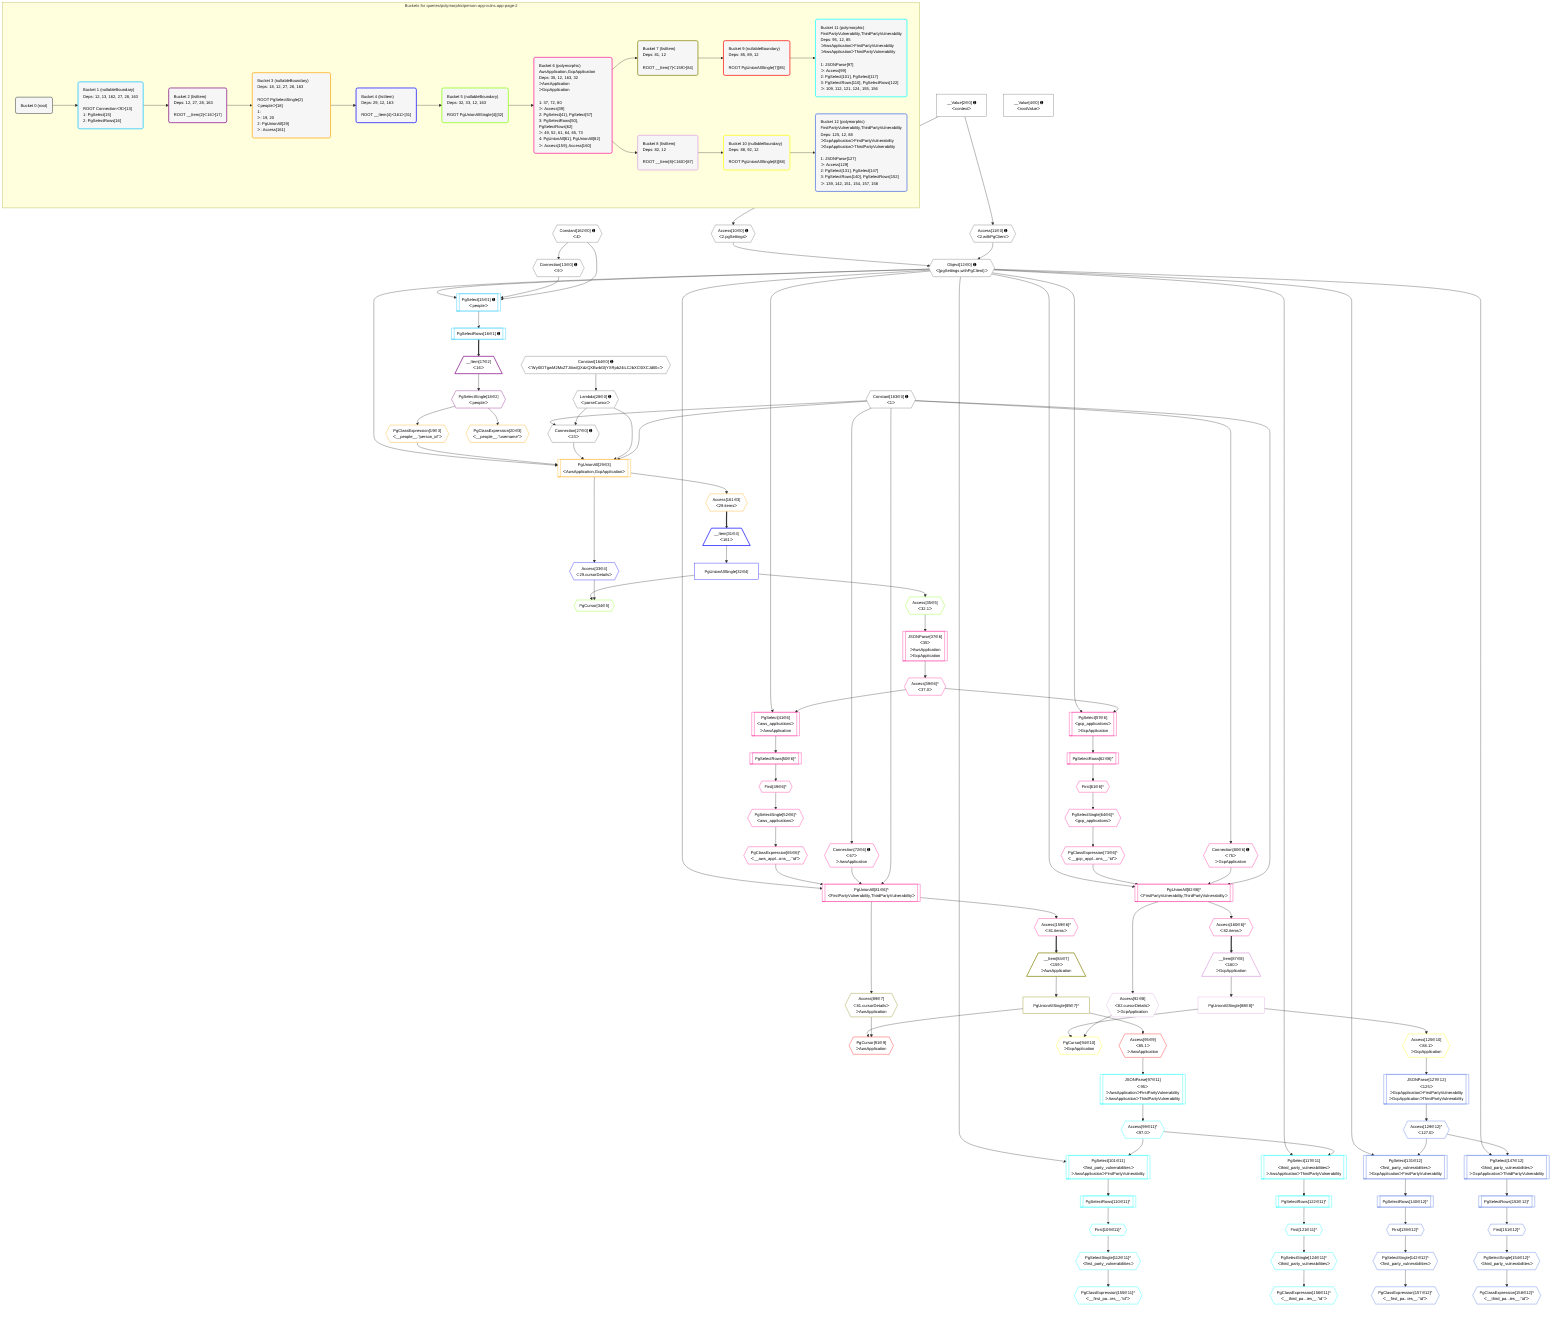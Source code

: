 %%{init: {'themeVariables': { 'fontSize': '12px'}}}%%
graph TD
    classDef path fill:#eee,stroke:#000,color:#000
    classDef plan fill:#fff,stroke-width:1px,color:#000
    classDef itemplan fill:#fff,stroke-width:2px,color:#000
    classDef unbatchedplan fill:#dff,stroke-width:1px,color:#000
    classDef sideeffectplan fill:#fcc,stroke-width:2px,color:#000
    classDef bucket fill:#f6f6f6,color:#000,stroke-width:2px,text-align:left

    subgraph "Buckets for queries/polymorphic/person-app-vulns.app-page-2"
    Bucket0("Bucket 0 (root)"):::bucket
    Bucket1("Bucket 1 (nullableBoundary)<br />Deps: 12, 13, 162, 27, 28, 163<br /><br />ROOT Connectionᐸ9ᐳ[13]<br />1: PgSelect[15]<br />2: PgSelectRows[16]"):::bucket
    Bucket2("Bucket 2 (listItem)<br />Deps: 12, 27, 28, 163<br /><br />ROOT __Item{2}ᐸ16ᐳ[17]"):::bucket
    Bucket3("Bucket 3 (nullableBoundary)<br />Deps: 18, 12, 27, 28, 163<br /><br />ROOT PgSelectSingle{2}ᐸpeopleᐳ[18]<br />1: <br />ᐳ: 19, 20<br />2: PgUnionAll[29]<br />ᐳ: Access[161]"):::bucket
    Bucket4("Bucket 4 (listItem)<br />Deps: 29, 12, 163<br /><br />ROOT __Item{4}ᐸ161ᐳ[31]"):::bucket
    Bucket5("Bucket 5 (nullableBoundary)<br />Deps: 32, 33, 12, 163<br /><br />ROOT PgUnionAllSingle{4}[32]"):::bucket
    Bucket6("Bucket 6 (polymorphic)<br />AwsApplication,GcpApplication<br />Deps: 35, 12, 163, 32<br />ᐳAwsApplication<br />ᐳGcpApplication<br /><br />1: 37, 72, 80<br />ᐳ: Access[39]<br />2: PgSelect[41], PgSelect[57]<br />3: PgSelectRows[50], PgSelectRows[62]<br />ᐳ: 49, 52, 61, 64, 65, 73<br />4: PgUnionAll[81], PgUnionAll[82]<br />ᐳ: Access[159], Access[160]"):::bucket
    Bucket7("Bucket 7 (listItem)<br />Deps: 81, 12<br /><br />ROOT __Item{7}ᐸ159ᐳ[84]"):::bucket
    Bucket8("Bucket 8 (listItem)<br />Deps: 82, 12<br /><br />ROOT __Item{8}ᐸ160ᐳ[87]"):::bucket
    Bucket9("Bucket 9 (nullableBoundary)<br />Deps: 85, 89, 12<br /><br />ROOT PgUnionAllSingle{7}[85]"):::bucket
    Bucket10("Bucket 10 (nullableBoundary)<br />Deps: 88, 92, 12<br /><br />ROOT PgUnionAllSingle{8}[88]"):::bucket
    Bucket11("Bucket 11 (polymorphic)<br />FirstPartyVulnerability,ThirdPartyVulnerability<br />Deps: 95, 12, 85<br />ᐳAwsApplicationᐳFirstPartyVulnerability<br />ᐳAwsApplicationᐳThirdPartyVulnerability<br /><br />1: JSONParse[97]<br />ᐳ: Access[99]<br />2: PgSelect[101], PgSelect[117]<br />3: PgSelectRows[110], PgSelectRows[122]<br />ᐳ: 109, 112, 121, 124, 155, 156"):::bucket
    Bucket12("Bucket 12 (polymorphic)<br />FirstPartyVulnerability,ThirdPartyVulnerability<br />Deps: 125, 12, 88<br />ᐳGcpApplicationᐳFirstPartyVulnerability<br />ᐳGcpApplicationᐳThirdPartyVulnerability<br /><br />1: JSONParse[127]<br />ᐳ: Access[129]<br />2: PgSelect[131], PgSelect[147]<br />3: PgSelectRows[140], PgSelectRows[152]<br />ᐳ: 139, 142, 151, 154, 157, 158"):::bucket
    end
    Bucket0 --> Bucket1
    Bucket1 --> Bucket2
    Bucket2 --> Bucket3
    Bucket3 --> Bucket4
    Bucket4 --> Bucket5
    Bucket5 --> Bucket6
    Bucket6 --> Bucket7 & Bucket8
    Bucket7 --> Bucket9
    Bucket8 --> Bucket10
    Bucket9 --> Bucket11
    Bucket10 --> Bucket12

    %% plan dependencies
    Object12{{"Object[12∈0] ➊<br />ᐸ{pgSettings,withPgClient}ᐳ"}}:::plan
    Access10{{"Access[10∈0] ➊<br />ᐸ2.pgSettingsᐳ"}}:::plan
    Access11{{"Access[11∈0] ➊<br />ᐸ2.withPgClientᐳ"}}:::plan
    Access10 & Access11 --> Object12
    Connection27{{"Connection[27∈0] ➊<br />ᐸ23ᐳ"}}:::plan
    Constant163{{"Constant[163∈0] ➊<br />ᐸ1ᐳ"}}:::plan
    Lambda28{{"Lambda[28∈0] ➊<br />ᐸparseCursorᐳ"}}:::plan
    Constant163 & Lambda28 --> Connection27
    __Value2["__Value[2∈0] ➊<br />ᐸcontextᐳ"]:::plan
    __Value2 --> Access10
    __Value2 --> Access11
    Connection13{{"Connection[13∈0] ➊<br />ᐸ9ᐳ"}}:::plan
    Constant162{{"Constant[162∈0] ➊<br />ᐸ4ᐳ"}}:::plan
    Constant162 --> Connection13
    Constant164{{"Constant[164∈0] ➊<br />ᐸ'WyI0OTgwM2MxZTJiIiwiQXdzQXBwbGljYXRpb24iLCJbXCI0XCJdIl0='ᐳ"}}:::plan
    Constant164 --> Lambda28
    __Value4["__Value[4∈0] ➊<br />ᐸrootValueᐳ"]:::plan
    PgSelect15[["PgSelect[15∈1] ➊<br />ᐸpeopleᐳ"]]:::plan
    Object12 & Connection13 & Constant162 --> PgSelect15
    PgSelectRows16[["PgSelectRows[16∈1] ➊"]]:::plan
    PgSelect15 --> PgSelectRows16
    __Item17[/"__Item[17∈2]<br />ᐸ16ᐳ"\]:::itemplan
    PgSelectRows16 ==> __Item17
    PgSelectSingle18{{"PgSelectSingle[18∈2]<br />ᐸpeopleᐳ"}}:::plan
    __Item17 --> PgSelectSingle18
    PgUnionAll29[["PgUnionAll[29∈3]<br />ᐸAwsApplication,GcpApplicationᐳ"]]:::plan
    PgClassExpression19{{"PgClassExpression[19∈3]<br />ᐸ__people__.”person_id”ᐳ"}}:::plan
    Object12 & PgClassExpression19 & Connection27 & Lambda28 & Constant163 --> PgUnionAll29
    PgSelectSingle18 --> PgClassExpression19
    PgClassExpression20{{"PgClassExpression[20∈3]<br />ᐸ__people__.”username”ᐳ"}}:::plan
    PgSelectSingle18 --> PgClassExpression20
    Access161{{"Access[161∈3]<br />ᐸ29.itemsᐳ"}}:::plan
    PgUnionAll29 --> Access161
    __Item31[/"__Item[31∈4]<br />ᐸ161ᐳ"\]:::itemplan
    Access161 ==> __Item31
    PgUnionAllSingle32["PgUnionAllSingle[32∈4]"]:::plan
    __Item31 --> PgUnionAllSingle32
    Access33{{"Access[33∈4]<br />ᐸ29.cursorDetailsᐳ"}}:::plan
    PgUnionAll29 --> Access33
    PgCursor34{{"PgCursor[34∈5]"}}:::plan
    PgUnionAllSingle32 & Access33 --> PgCursor34
    Access35{{"Access[35∈5]<br />ᐸ32.1ᐳ"}}:::plan
    PgUnionAllSingle32 --> Access35
    PgUnionAll81[["PgUnionAll[81∈6]^<br />ᐸFirstPartyVulnerability,ThirdPartyVulnerabilityᐳ"]]:::plan
    PgClassExpression65{{"PgClassExpression[65∈6]^<br />ᐸ__aws_appl...ons__.”id”ᐳ"}}:::plan
    Connection72{{"Connection[72∈6] ➊<br />ᐸ67ᐳ<br />ᐳAwsApplication"}}:::plan
    Object12 & PgClassExpression65 & Connection72 & Constant163 --> PgUnionAll81
    PgUnionAll82[["PgUnionAll[82∈6]^<br />ᐸFirstPartyVulnerability,ThirdPartyVulnerabilityᐳ"]]:::plan
    PgClassExpression73{{"PgClassExpression[73∈6]^<br />ᐸ__gcp_appl...ons__.”id”ᐳ"}}:::plan
    Connection80{{"Connection[80∈6] ➊<br />ᐸ75ᐳ<br />ᐳGcpApplication"}}:::plan
    Object12 & PgClassExpression73 & Connection80 & Constant163 --> PgUnionAll82
    PgSelect41[["PgSelect[41∈6]<br />ᐸaws_applicationsᐳ<br />ᐳAwsApplication"]]:::plan
    Access39{{"Access[39∈6]^<br />ᐸ37.0ᐳ"}}:::plan
    Object12 & Access39 --> PgSelect41
    PgSelect57[["PgSelect[57∈6]<br />ᐸgcp_applicationsᐳ<br />ᐳGcpApplication"]]:::plan
    Object12 & Access39 --> PgSelect57
    JSONParse37[["JSONParse[37∈6]<br />ᐸ35ᐳ<br />ᐳAwsApplication<br />ᐳGcpApplication"]]:::plan
    Access35 --> JSONParse37
    JSONParse37 --> Access39
    First49{{"First[49∈6]^"}}:::plan
    PgSelectRows50[["PgSelectRows[50∈6]^"]]:::plan
    PgSelectRows50 --> First49
    PgSelect41 --> PgSelectRows50
    PgSelectSingle52{{"PgSelectSingle[52∈6]^<br />ᐸaws_applicationsᐳ"}}:::plan
    First49 --> PgSelectSingle52
    First61{{"First[61∈6]^"}}:::plan
    PgSelectRows62[["PgSelectRows[62∈6]^"]]:::plan
    PgSelectRows62 --> First61
    PgSelect57 --> PgSelectRows62
    PgSelectSingle64{{"PgSelectSingle[64∈6]^<br />ᐸgcp_applicationsᐳ"}}:::plan
    First61 --> PgSelectSingle64
    PgSelectSingle52 --> PgClassExpression65
    Constant163 --> Connection72
    PgSelectSingle64 --> PgClassExpression73
    Constant163 --> Connection80
    Access159{{"Access[159∈6]^<br />ᐸ81.itemsᐳ"}}:::plan
    PgUnionAll81 --> Access159
    Access160{{"Access[160∈6]^<br />ᐸ82.itemsᐳ"}}:::plan
    PgUnionAll82 --> Access160
    __Item84[/"__Item[84∈7]<br />ᐸ159ᐳ<br />ᐳAwsApplication"\]:::itemplan
    Access159 ==> __Item84
    PgUnionAllSingle85["PgUnionAllSingle[85∈7]^"]:::plan
    __Item84 --> PgUnionAllSingle85
    Access89{{"Access[89∈7]<br />ᐸ81.cursorDetailsᐳ<br />ᐳAwsApplication"}}:::plan
    PgUnionAll81 --> Access89
    PgCursor91{{"PgCursor[91∈9]<br />ᐳAwsApplication"}}:::plan
    PgUnionAllSingle85 & Access89 --> PgCursor91
    Access95{{"Access[95∈9]<br />ᐸ85.1ᐳ<br />ᐳAwsApplication"}}:::plan
    PgUnionAllSingle85 --> Access95
    PgSelect101[["PgSelect[101∈11]<br />ᐸfirst_party_vulnerabilitiesᐳ<br />ᐳAwsApplicationᐳFirstPartyVulnerability"]]:::plan
    Access99{{"Access[99∈11]^<br />ᐸ97.0ᐳ"}}:::plan
    Object12 & Access99 --> PgSelect101
    PgSelect117[["PgSelect[117∈11]<br />ᐸthird_party_vulnerabilitiesᐳ<br />ᐳAwsApplicationᐳThirdPartyVulnerability"]]:::plan
    Object12 & Access99 --> PgSelect117
    JSONParse97[["JSONParse[97∈11]<br />ᐸ95ᐳ<br />ᐳAwsApplicationᐳFirstPartyVulnerability<br />ᐳAwsApplicationᐳThirdPartyVulnerability"]]:::plan
    Access95 --> JSONParse97
    JSONParse97 --> Access99
    First109{{"First[109∈11]^"}}:::plan
    PgSelectRows110[["PgSelectRows[110∈11]^"]]:::plan
    PgSelectRows110 --> First109
    PgSelect101 --> PgSelectRows110
    PgSelectSingle112{{"PgSelectSingle[112∈11]^<br />ᐸfirst_party_vulnerabilitiesᐳ"}}:::plan
    First109 --> PgSelectSingle112
    First121{{"First[121∈11]^"}}:::plan
    PgSelectRows122[["PgSelectRows[122∈11]^"]]:::plan
    PgSelectRows122 --> First121
    PgSelect117 --> PgSelectRows122
    PgSelectSingle124{{"PgSelectSingle[124∈11]^<br />ᐸthird_party_vulnerabilitiesᐳ"}}:::plan
    First121 --> PgSelectSingle124
    PgClassExpression155{{"PgClassExpression[155∈11]^<br />ᐸ__first_pa...ies__.”id”ᐳ"}}:::plan
    PgSelectSingle112 --> PgClassExpression155
    PgClassExpression156{{"PgClassExpression[156∈11]^<br />ᐸ__third_pa...ies__.”id”ᐳ"}}:::plan
    PgSelectSingle124 --> PgClassExpression156
    __Item87[/"__Item[87∈8]<br />ᐸ160ᐳ<br />ᐳGcpApplication"\]:::itemplan
    Access160 ==> __Item87
    PgUnionAllSingle88["PgUnionAllSingle[88∈8]^"]:::plan
    __Item87 --> PgUnionAllSingle88
    Access92{{"Access[92∈8]<br />ᐸ82.cursorDetailsᐳ<br />ᐳGcpApplication"}}:::plan
    PgUnionAll82 --> Access92
    PgCursor94{{"PgCursor[94∈10]<br />ᐳGcpApplication"}}:::plan
    PgUnionAllSingle88 & Access92 --> PgCursor94
    Access125{{"Access[125∈10]<br />ᐸ88.1ᐳ<br />ᐳGcpApplication"}}:::plan
    PgUnionAllSingle88 --> Access125
    PgSelect131[["PgSelect[131∈12]<br />ᐸfirst_party_vulnerabilitiesᐳ<br />ᐳGcpApplicationᐳFirstPartyVulnerability"]]:::plan
    Access129{{"Access[129∈12]^<br />ᐸ127.0ᐳ"}}:::plan
    Object12 & Access129 --> PgSelect131
    PgSelect147[["PgSelect[147∈12]<br />ᐸthird_party_vulnerabilitiesᐳ<br />ᐳGcpApplicationᐳThirdPartyVulnerability"]]:::plan
    Object12 & Access129 --> PgSelect147
    JSONParse127[["JSONParse[127∈12]<br />ᐸ125ᐳ<br />ᐳGcpApplicationᐳFirstPartyVulnerability<br />ᐳGcpApplicationᐳThirdPartyVulnerability"]]:::plan
    Access125 --> JSONParse127
    JSONParse127 --> Access129
    First139{{"First[139∈12]^"}}:::plan
    PgSelectRows140[["PgSelectRows[140∈12]^"]]:::plan
    PgSelectRows140 --> First139
    PgSelect131 --> PgSelectRows140
    PgSelectSingle142{{"PgSelectSingle[142∈12]^<br />ᐸfirst_party_vulnerabilitiesᐳ"}}:::plan
    First139 --> PgSelectSingle142
    First151{{"First[151∈12]^"}}:::plan
    PgSelectRows152[["PgSelectRows[152∈12]^"]]:::plan
    PgSelectRows152 --> First151
    PgSelect147 --> PgSelectRows152
    PgSelectSingle154{{"PgSelectSingle[154∈12]^<br />ᐸthird_party_vulnerabilitiesᐳ"}}:::plan
    First151 --> PgSelectSingle154
    PgClassExpression157{{"PgClassExpression[157∈12]^<br />ᐸ__first_pa...ies__.”id”ᐳ"}}:::plan
    PgSelectSingle142 --> PgClassExpression157
    PgClassExpression158{{"PgClassExpression[158∈12]^<br />ᐸ__third_pa...ies__.”id”ᐳ"}}:::plan
    PgSelectSingle154 --> PgClassExpression158

    %% define steps
    classDef bucket0 stroke:#696969
    class Bucket0,__Value2,__Value4,Access10,Access11,Object12,Connection13,Connection27,Lambda28,Constant162,Constant163,Constant164 bucket0
    classDef bucket1 stroke:#00bfff
    class Bucket1,PgSelect15,PgSelectRows16 bucket1
    classDef bucket2 stroke:#7f007f
    class Bucket2,__Item17,PgSelectSingle18 bucket2
    classDef bucket3 stroke:#ffa500
    class Bucket3,PgClassExpression19,PgClassExpression20,PgUnionAll29,Access161 bucket3
    classDef bucket4 stroke:#0000ff
    class Bucket4,__Item31,PgUnionAllSingle32,Access33 bucket4
    classDef bucket5 stroke:#7fff00
    class Bucket5,PgCursor34,Access35 bucket5
    classDef bucket6 stroke:#ff1493
    class Bucket6,JSONParse37,Access39,PgSelect41,First49,PgSelectRows50,PgSelectSingle52,PgSelect57,First61,PgSelectRows62,PgSelectSingle64,PgClassExpression65,Connection72,PgClassExpression73,Connection80,PgUnionAll81,PgUnionAll82,Access159,Access160 bucket6
    classDef bucket7 stroke:#808000
    class Bucket7,__Item84,PgUnionAllSingle85,Access89 bucket7
    classDef bucket8 stroke:#dda0dd
    class Bucket8,__Item87,PgUnionAllSingle88,Access92 bucket8
    classDef bucket9 stroke:#ff0000
    class Bucket9,PgCursor91,Access95 bucket9
    classDef bucket10 stroke:#ffff00
    class Bucket10,PgCursor94,Access125 bucket10
    classDef bucket11 stroke:#00ffff
    class Bucket11,JSONParse97,Access99,PgSelect101,First109,PgSelectRows110,PgSelectSingle112,PgSelect117,First121,PgSelectRows122,PgSelectSingle124,PgClassExpression155,PgClassExpression156 bucket11
    classDef bucket12 stroke:#4169e1
    class Bucket12,JSONParse127,Access129,PgSelect131,First139,PgSelectRows140,PgSelectSingle142,PgSelect147,First151,PgSelectRows152,PgSelectSingle154,PgClassExpression157,PgClassExpression158 bucket12